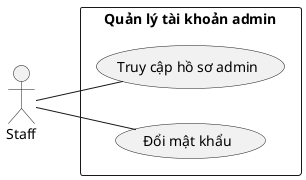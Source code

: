 @startuml QuanLyTaiKhoanAdmin
left to right direction
actor nhanVien as "Staff"

rectangle "Quản lý tài khoản admin"{
    usecase truyCapHoSoCaNhanAdmin as "Truy cập hồ sơ admin"
    usecase doiMatKhau as "Đổi mật khẩu"
}
nhanVien -- truyCapHoSoCaNhanAdmin
nhanVien -- doiMatKhau